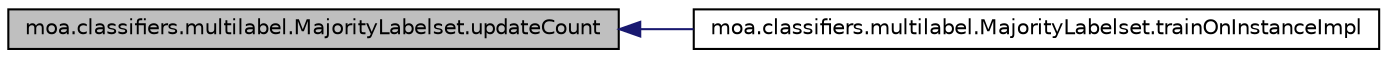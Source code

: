 digraph G
{
  edge [fontname="Helvetica",fontsize="10",labelfontname="Helvetica",labelfontsize="10"];
  node [fontname="Helvetica",fontsize="10",shape=record];
  rankdir=LR;
  Node1 [label="moa.classifiers.multilabel.MajorityLabelset.updateCount",height=0.2,width=0.4,color="black", fillcolor="grey75", style="filled" fontcolor="black"];
  Node1 -> Node2 [dir=back,color="midnightblue",fontsize="10",style="solid",fontname="Helvetica"];
  Node2 [label="moa.classifiers.multilabel.MajorityLabelset.trainOnInstanceImpl",height=0.2,width=0.4,color="black", fillcolor="white", style="filled",URL="$classmoa_1_1classifiers_1_1multilabel_1_1MajorityLabelset.html#ab7316d397f871ffa1b872e017fe41b8a",tooltip="Trains this classifier incrementally using the given instance."];
}
